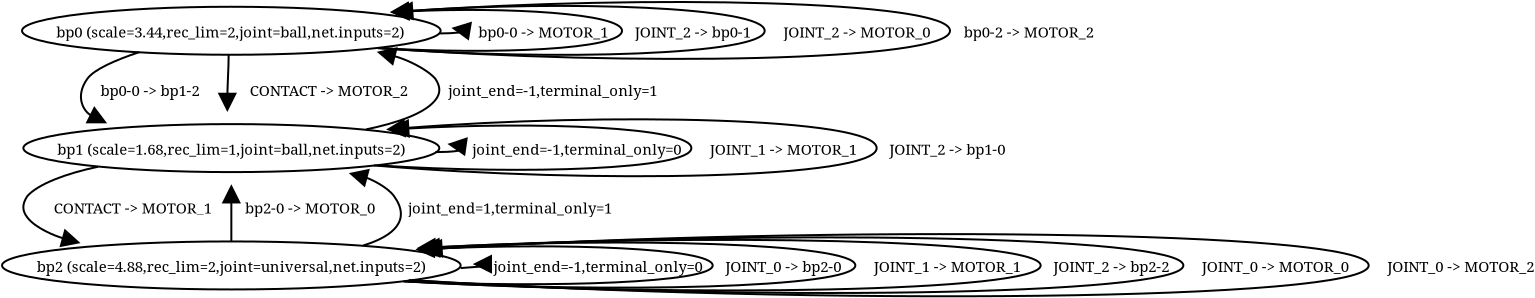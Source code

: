 <?xml version="1.0" encoding="UTF-8"?>
<dia:diagram xmlns:dia="http://www.lysator.liu.se/~alla/dia/">
  <dia:layer name="Background" visible="true">
<dia:group>
    <dia:object type="Standard - Ellipse" version="0" id="1">
      <dia:attribute name="elem_corner">
        <dia:point val="3.4,-0.267"/>
      </dia:attribute>
      <dia:attribute name="elem_width">
        <dia:real val="20.933"/>
      </dia:attribute>
      <dia:attribute name="elem_height">
        <dia:real val="2.4"/>
      </dia:attribute>
      <dia:attribute name="obj_pos">
        <dia:point val="3.4,-0.267"/>
      </dia:attribute>
      <dia:attribute name="obj_bb">
        <dia:rectangle val="3.29,-0.377;24.443,2.243"/>
      </dia:attribute>
      <dia:attribute name="show_background">
        <dia:boolean val="true"/>
      </dia:attribute>
    </dia:object>
    <dia:object type="Standard - Text" version="0" id="0">
      <dia:attribute name="text">
        <dia:composite type="text">
          <dia:attribute name="string">
            <dia:string>#bp0 (scale=3.44,rec_lim=2,joint=ball,net.inputs=2)#</dia:string>
          </dia:attribute>
          <dia:attribute name="font">
            <dia:font name="Times-Roman"/>
          </dia:attribute>
          <dia:attribute name="height">
            <dia:real val="0.933"/>
          </dia:attribute>
          <dia:attribute name="pos">
            <dia:point val="13.867,1.267"/>
          </dia:attribute>
          <dia:attribute name="color">
            <dia:color val="#000000"/>
          </dia:attribute>
          <dia:attribute name="alignment">
            <dia:enum val="1"/>
          </dia:attribute>
        </dia:composite>
      </dia:attribute>
      <dia:attribute name="obj_pos">
        <dia:point val="13.867,1.267"/>
      </dia:attribute>
      <dia:attribute name="obj_bb">
        <dia:rectangle val="4.267,0.867;23.467,1.667"/>
      </dia:attribute>
    </dia:object>
</dia:group>
<dia:group>
    <dia:object type="Standard - Ellipse" version="0" id="2">
      <dia:attribute name="elem_corner">
        <dia:point val="3.467,5.6"/>
      </dia:attribute>
      <dia:attribute name="elem_width">
        <dia:real val="20.8"/>
      </dia:attribute>
      <dia:attribute name="elem_height">
        <dia:real val="2.4"/>
      </dia:attribute>
      <dia:attribute name="obj_pos">
        <dia:point val="3.467,5.6"/>
      </dia:attribute>
      <dia:attribute name="obj_bb">
        <dia:rectangle val="3.357,5.49;24.377,8.11"/>
      </dia:attribute>
      <dia:attribute name="show_background">
        <dia:boolean val="true"/>
      </dia:attribute>
    </dia:object>
    <dia:object type="Standard - Text" version="0" id="0">
      <dia:attribute name="text">
        <dia:composite type="text">
          <dia:attribute name="string">
            <dia:string>#bp1 (scale=1.68,rec_lim=1,joint=ball,net.inputs=2)#</dia:string>
          </dia:attribute>
          <dia:attribute name="font">
            <dia:font name="Times-Roman"/>
          </dia:attribute>
          <dia:attribute name="height">
            <dia:real val="0.933"/>
          </dia:attribute>
          <dia:attribute name="pos">
            <dia:point val="13.867,7.133"/>
          </dia:attribute>
          <dia:attribute name="color">
            <dia:color val="#000000"/>
          </dia:attribute>
          <dia:attribute name="alignment">
            <dia:enum val="1"/>
          </dia:attribute>
        </dia:composite>
      </dia:attribute>
      <dia:attribute name="obj_pos">
        <dia:point val="13.867,7.133"/>
      </dia:attribute>
      <dia:attribute name="obj_bb">
        <dia:rectangle val="4.3,6.733;23.433,7.533"/>
      </dia:attribute>
    </dia:object>
</dia:group>
<dia:group>
    <dia:object type="Standard - Ellipse" version="0" id="3">
      <dia:attribute name="elem_corner">
        <dia:point val="2.4,11.467"/>
      </dia:attribute>
      <dia:attribute name="elem_width">
        <dia:real val="22.933"/>
      </dia:attribute>
      <dia:attribute name="elem_height">
        <dia:real val="2.4"/>
      </dia:attribute>
      <dia:attribute name="obj_pos">
        <dia:point val="2.4,11.467"/>
      </dia:attribute>
      <dia:attribute name="obj_bb">
        <dia:rectangle val="2.29,11.357;25.443,13.977"/>
      </dia:attribute>
      <dia:attribute name="show_background">
        <dia:boolean val="true"/>
      </dia:attribute>
    </dia:object>
    <dia:object type="Standard - Text" version="0" id="0">
      <dia:attribute name="text">
        <dia:composite type="text">
          <dia:attribute name="string">
            <dia:string>#bp2 (scale=4.88,rec_lim=2,joint=universal,net.inputs=2)#</dia:string>
          </dia:attribute>
          <dia:attribute name="font">
            <dia:font name="Times-Roman"/>
          </dia:attribute>
          <dia:attribute name="height">
            <dia:real val="0.933"/>
          </dia:attribute>
          <dia:attribute name="pos">
            <dia:point val="13.867,13"/>
          </dia:attribute>
          <dia:attribute name="color">
            <dia:color val="#000000"/>
          </dia:attribute>
          <dia:attribute name="alignment">
            <dia:enum val="1"/>
          </dia:attribute>
        </dia:composite>
      </dia:attribute>
      <dia:attribute name="obj_pos">
        <dia:point val="13.867,13"/>
      </dia:attribute>
      <dia:attribute name="obj_bb">
        <dia:rectangle val="3.267,12.6;24.467,13.4"/>
      </dia:attribute>
    </dia:object>
</dia:group>
    <dia:object type="Standard - BezierLine" version="0" id="00">
       <dia:attribute name="bez_points">
        <dia:point val="24.267,1.067"/>
        <dia:point val="25.067,1.067"/>
        <dia:point val="25.533,1"/>
        <dia:point val="25.533,0.933"/>
        <dia:point val="25.533,0.867"/>
        <dia:point val="25.333,0.867"/>
        <dia:point val="24.933,0.8"/>
      </dia:attribute>
      <dia:attribute name="line_style">
        <dia:real val="1"/>
      </dia:attribute>
      <dia:attribute name="obj_pos">
        <dia:point val="24.267,1.067"/>
      </dia:attribute>
      <dia:attribute name="obj_bb">
        <dia:rectangle val="24.823,0.69;25.643,1.11"/>
      </dia:attribute>
      <dia:attribute name="end_arrow">
          <dia:enum val="3"/>
      </dia:attribute>
      <dia:attribute name="end_arrow_length">
      	<dia:real val="0.8"/>
      </dia:attribute>
		 <dia:attribute name="end_arrow_width">
			<dia:real val="0.8"/>
      </dia:attribute>
      <dia:attribute name="conn_endpoints">
        <dia:point val="24.267,1.067"/>
        <dia:point val="24.933,0.8"/>
      </dia:attribute>
      <dia:connections>
        <dia:connection handle="0" to="1" connection="7"/>
        <dia:connection handle="6" to="1" connection="2"/>
      </dia:connections>
    </dia:object>
    <dia:object type="Standard - Text" version="0" id="0">
      <dia:attribute name="text">
        <dia:composite type="text">
          <dia:attribute name="string">
            <dia:string>#bp0&#45;0 &#45;&gt; MOTOR_1#</dia:string>
          </dia:attribute>
          <dia:attribute name="font">
            <dia:font name="Times-Roman"/>
          </dia:attribute>
          <dia:attribute name="height">
            <dia:real val="0.933"/>
          </dia:attribute>
          <dia:attribute name="pos">
            <dia:point val="29.467,1.267"/>
          </dia:attribute>
          <dia:attribute name="color">
            <dia:color val="#000000"/>
          </dia:attribute>
          <dia:attribute name="alignment">
            <dia:enum val="1"/>
          </dia:attribute>
        </dia:composite>
      </dia:attribute>
      <dia:attribute name="obj_pos">
        <dia:point val="29.467,1.267"/>
      </dia:attribute>
      <dia:attribute name="obj_bb">
        <dia:rectangle val="25.533,0.867;33.4,1.667"/>
      </dia:attribute>
    </dia:object>
    <dia:object type="Standard - BezierLine" version="0" id="00">
       <dia:attribute name="bez_points">
        <dia:point val="21.2,1.8"/>
        <dia:point val="27.2,2.133"/>
        <dia:point val="33.4,1.867"/>
        <dia:point val="33.4,0.933"/>
        <dia:point val="33.4,0.067"/>
        <dia:point val="27.667,-0.267"/>
        <dia:point val="21.867,2.22e-16"/>
      </dia:attribute>
      <dia:attribute name="line_style">
        <dia:real val="1"/>
      </dia:attribute>
      <dia:attribute name="obj_pos">
        <dia:point val="21.2,1.8"/>
      </dia:attribute>
      <dia:attribute name="obj_bb">
        <dia:rectangle val="21.757,-0.11;33.51,1.977"/>
      </dia:attribute>
      <dia:attribute name="end_arrow">
          <dia:enum val="3"/>
      </dia:attribute>
      <dia:attribute name="end_arrow_length">
      	<dia:real val="0.8"/>
      </dia:attribute>
		 <dia:attribute name="end_arrow_width">
			<dia:real val="0.8"/>
      </dia:attribute>
      <dia:attribute name="conn_endpoints">
        <dia:point val="21.2,1.8"/>
        <dia:point val="21.867,2.22e-16"/>
      </dia:attribute>
      <dia:connections>
        <dia:connection handle="0" to="1" connection="7"/>
        <dia:connection handle="6" to="1" connection="2"/>
      </dia:connections>
    </dia:object>
    <dia:object type="Standard - Text" version="0" id="0">
      <dia:attribute name="text">
        <dia:composite type="text">
          <dia:attribute name="string">
            <dia:string>#JOINT_2 &#45;&gt; bp0&#45;1#</dia:string>
          </dia:attribute>
          <dia:attribute name="font">
            <dia:font name="Times-Roman"/>
          </dia:attribute>
          <dia:attribute name="height">
            <dia:real val="0.933"/>
          </dia:attribute>
          <dia:attribute name="pos">
            <dia:point val="36.933,1.267"/>
          </dia:attribute>
          <dia:attribute name="color">
            <dia:color val="#000000"/>
          </dia:attribute>
          <dia:attribute name="alignment">
            <dia:enum val="1"/>
          </dia:attribute>
        </dia:composite>
      </dia:attribute>
      <dia:attribute name="obj_pos">
        <dia:point val="36.933,1.267"/>
      </dia:attribute>
      <dia:attribute name="obj_bb">
        <dia:rectangle val="33.367,0.867;40.5,1.667"/>
      </dia:attribute>
    </dia:object>
    <dia:object type="Standard - BezierLine" version="0" id="00">
       <dia:attribute name="bez_points">
        <dia:point val="21.2,1.8"/>
        <dia:point val="30.067,2.467"/>
        <dia:point val="40.533,2.133"/>
        <dia:point val="40.533,0.933"/>
        <dia:point val="40.533,-0.267"/>
        <dia:point val="30.6,-0.6"/>
        <dia:point val="21.867,2.22e-16"/>
      </dia:attribute>
      <dia:attribute name="line_style">
        <dia:real val="1"/>
      </dia:attribute>
      <dia:attribute name="obj_pos">
        <dia:point val="21.2,1.8"/>
      </dia:attribute>
      <dia:attribute name="obj_bb">
        <dia:rectangle val="21.757,-0.11;40.643,2.243"/>
      </dia:attribute>
      <dia:attribute name="end_arrow">
          <dia:enum val="3"/>
      </dia:attribute>
      <dia:attribute name="end_arrow_length">
      	<dia:real val="0.8"/>
      </dia:attribute>
		 <dia:attribute name="end_arrow_width">
			<dia:real val="0.8"/>
      </dia:attribute>
      <dia:attribute name="conn_endpoints">
        <dia:point val="21.2,1.8"/>
        <dia:point val="21.867,2.22e-16"/>
      </dia:attribute>
      <dia:connections>
        <dia:connection handle="0" to="1" connection="7"/>
        <dia:connection handle="6" to="1" connection="2"/>
      </dia:connections>
    </dia:object>
    <dia:object type="Standard - Text" version="0" id="0">
      <dia:attribute name="text">
        <dia:composite type="text">
          <dia:attribute name="string">
            <dia:string>#JOINT_2 &#45;&gt; MOTOR_0#</dia:string>
          </dia:attribute>
          <dia:attribute name="font">
            <dia:font name="Times-Roman"/>
          </dia:attribute>
          <dia:attribute name="height">
            <dia:real val="0.933"/>
          </dia:attribute>
          <dia:attribute name="pos">
            <dia:point val="45.133,1.267"/>
          </dia:attribute>
          <dia:attribute name="color">
            <dia:color val="#000000"/>
          </dia:attribute>
          <dia:attribute name="alignment">
            <dia:enum val="1"/>
          </dia:attribute>
        </dia:composite>
      </dia:attribute>
      <dia:attribute name="obj_pos">
        <dia:point val="45.133,1.267"/>
      </dia:attribute>
      <dia:attribute name="obj_bb">
        <dia:rectangle val="40.5,0.867;49.767,1.667"/>
      </dia:attribute>
    </dia:object>
    <dia:object type="Standard - BezierLine" version="0" id="00">
       <dia:attribute name="bez_points">
        <dia:point val="21.4,1.8"/>
        <dia:point val="33.733,2.733"/>
        <dia:point val="49.8,2.467"/>
        <dia:point val="49.8,0.933"/>
        <dia:point val="49.8,-0.6"/>
        <dia:point val="34.333,-0.867"/>
        <dia:point val="22.067,2.22e-16"/>
      </dia:attribute>
      <dia:attribute name="line_style">
        <dia:real val="1"/>
      </dia:attribute>
      <dia:attribute name="obj_pos">
        <dia:point val="21.4,1.8"/>
      </dia:attribute>
      <dia:attribute name="obj_bb">
        <dia:rectangle val="21.957,-0.11;49.91,2.577"/>
      </dia:attribute>
      <dia:attribute name="end_arrow">
          <dia:enum val="3"/>
      </dia:attribute>
      <dia:attribute name="end_arrow_length">
      	<dia:real val="0.8"/>
      </dia:attribute>
		 <dia:attribute name="end_arrow_width">
			<dia:real val="0.8"/>
      </dia:attribute>
      <dia:attribute name="conn_endpoints">
        <dia:point val="21.4,1.8"/>
        <dia:point val="22.067,2.22e-16"/>
      </dia:attribute>
      <dia:connections>
        <dia:connection handle="0" to="1" connection="7"/>
        <dia:connection handle="6" to="1" connection="2"/>
      </dia:connections>
    </dia:object>
    <dia:object type="Standard - Text" version="0" id="0">
      <dia:attribute name="text">
        <dia:composite type="text">
          <dia:attribute name="string">
            <dia:string>#bp0&#45;2 &#45;&gt; MOTOR_2#</dia:string>
          </dia:attribute>
          <dia:attribute name="font">
            <dia:font name="Times-Roman"/>
          </dia:attribute>
          <dia:attribute name="height">
            <dia:real val="0.933"/>
          </dia:attribute>
          <dia:attribute name="pos">
            <dia:point val="53.733,1.267"/>
          </dia:attribute>
          <dia:attribute name="color">
            <dia:color val="#000000"/>
          </dia:attribute>
          <dia:attribute name="alignment">
            <dia:enum val="1"/>
          </dia:attribute>
        </dia:composite>
      </dia:attribute>
      <dia:attribute name="obj_pos">
        <dia:point val="53.733,1.267"/>
      </dia:attribute>
      <dia:attribute name="obj_bb">
        <dia:rectangle val="49.8,0.867;57.667,1.667"/>
      </dia:attribute>
    </dia:object>
    <dia:object type="Standard - BezierLine" version="0" id="00">
       <dia:attribute name="bez_points">
        <dia:point val="9.267,2"/>
        <dia:point val="8.067,2.4"/>
        <dia:point val="7,2.867"/>
        <dia:point val="6.667,3.333"/>
        <dia:point val="6,4.267"/>
        <dia:point val="6.533,5"/>
        <dia:point val="7.6,5.533"/>
      </dia:attribute>
      <dia:attribute name="line_style">
        <dia:real val="1"/>
      </dia:attribute>
      <dia:attribute name="obj_pos">
        <dia:point val="9.267,2"/>
      </dia:attribute>
      <dia:attribute name="obj_bb">
        <dia:rectangle val="5.89,4.157;7.71,5.643"/>
      </dia:attribute>
      <dia:attribute name="end_arrow">
          <dia:enum val="3"/>
      </dia:attribute>
      <dia:attribute name="end_arrow_length">
      	<dia:real val="0.8"/>
      </dia:attribute>
		 <dia:attribute name="end_arrow_width">
			<dia:real val="0.8"/>
      </dia:attribute>
      <dia:attribute name="conn_endpoints">
        <dia:point val="9.267,2"/>
        <dia:point val="7.6,5.533"/>
      </dia:attribute>
      <dia:connections>
        <dia:connection handle="0" to="1" connection="5"/>
        <dia:connection handle="6" to="2" connection="0"/>
      </dia:connections>
    </dia:object>
    <dia:object type="Standard - Text" version="0" id="0">
      <dia:attribute name="text">
        <dia:composite type="text">
          <dia:attribute name="string">
            <dia:string>#bp0&#45;0 &#45;&gt; bp1&#45;2#</dia:string>
          </dia:attribute>
          <dia:attribute name="font">
            <dia:font name="Times-Roman"/>
          </dia:attribute>
          <dia:attribute name="height">
            <dia:real val="0.933"/>
          </dia:attribute>
          <dia:attribute name="pos">
            <dia:point val="9.8,4.2"/>
          </dia:attribute>
          <dia:attribute name="color">
            <dia:color val="#000000"/>
          </dia:attribute>
          <dia:attribute name="alignment">
            <dia:enum val="1"/>
          </dia:attribute>
        </dia:composite>
      </dia:attribute>
      <dia:attribute name="obj_pos">
        <dia:point val="9.8,4.2"/>
      </dia:attribute>
      <dia:attribute name="obj_bb">
        <dia:rectangle val="6.933,3.8;12.667,4.6"/>
      </dia:attribute>
    </dia:object>
    <dia:object type="Standard - BezierLine" version="0" id="00">
       <dia:attribute name="bez_points">
        <dia:point val="13.733,2.133"/>
        <dia:point val="13.733,2.8"/>
        <dia:point val="13.667,3.667"/>
        <dia:point val="13.667,4.4"/>
        <dia:point val="13.667,4.6"/>
        <dia:point val="13.667,4.733"/>
        <dia:point val="13.667,4.933"/>
      </dia:attribute>
      <dia:attribute name="line_style">
        <dia:real val="1"/>
      </dia:attribute>
      <dia:attribute name="obj_pos">
        <dia:point val="13.733,2.133"/>
      </dia:attribute>
      <dia:attribute name="obj_bb">
        <dia:rectangle val="13.557,3.557;13.777,5.043"/>
      </dia:attribute>
      <dia:attribute name="end_arrow">
          <dia:enum val="3"/>
      </dia:attribute>
      <dia:attribute name="end_arrow_length">
      	<dia:real val="0.8"/>
      </dia:attribute>
		 <dia:attribute name="end_arrow_width">
			<dia:real val="0.8"/>
      </dia:attribute>
      <dia:attribute name="conn_endpoints">
        <dia:point val="13.733,2.133"/>
        <dia:point val="13.667,4.933"/>
      </dia:attribute>
      <dia:connections>
        <dia:connection handle="0" to="1" connection="5"/>
        <dia:connection handle="6" to="2" connection="0"/>
      </dia:connections>
    </dia:object>
    <dia:object type="Standard - Text" version="0" id="0">
      <dia:attribute name="text">
        <dia:composite type="text">
          <dia:attribute name="string">
            <dia:string>#CONTACT &#45;&gt; MOTOR_2#</dia:string>
          </dia:attribute>
          <dia:attribute name="font">
            <dia:font name="Times-Roman"/>
          </dia:attribute>
          <dia:attribute name="height">
            <dia:real val="0.933"/>
          </dia:attribute>
          <dia:attribute name="pos">
            <dia:point val="18.733,4.2"/>
          </dia:attribute>
          <dia:attribute name="color">
            <dia:color val="#000000"/>
          </dia:attribute>
          <dia:attribute name="alignment">
            <dia:enum val="1"/>
          </dia:attribute>
        </dia:composite>
      </dia:attribute>
      <dia:attribute name="obj_pos">
        <dia:point val="18.733,4.2"/>
      </dia:attribute>
      <dia:attribute name="obj_bb">
        <dia:rectangle val="13.767,3.8;23.7,4.6"/>
      </dia:attribute>
    </dia:object>
    <dia:object type="Standard - BezierLine" version="0" id="00">
       <dia:attribute name="bez_points">
        <dia:point val="20.6,5.867"/>
        <dia:point val="22.2,5.533"/>
        <dia:point val="23.533,5.067"/>
        <dia:point val="24.067,4.4"/>
        <dia:point val="24.333,4.067"/>
        <dia:point val="24.333,3.733"/>
        <dia:point val="24.067,3.333"/>
        <dia:point val="23.6,2.8"/>
        <dia:point val="22.533,2.333"/>
        <dia:point val="21.2,2"/>
      </dia:attribute>
      <dia:attribute name="obj_pos">
        <dia:point val="20.6,5.867"/>
      </dia:attribute>
      <dia:attribute name="obj_bb">
        <dia:rectangle val="21.09,1.89;24.443,4.177"/>
      </dia:attribute>
      <dia:attribute name="end_arrow">
          <dia:enum val="3"/>
      </dia:attribute>
      <dia:attribute name="end_arrow_length">
      	<dia:real val="0.8"/>
      </dia:attribute>
		 <dia:attribute name="end_arrow_width">
			<dia:real val="0.8"/>
      </dia:attribute>
      <dia:attribute name="conn_endpoints">
        <dia:point val="20.6,5.867"/>
        <dia:point val="21.2,2"/>
      </dia:attribute>
      <dia:connections>
        <dia:connection handle="0" to="2" connection="2"/>
        <dia:connection handle="9" to="1" connection="7"/>
      </dia:connections>
    </dia:object>
    <dia:object type="Standard - Text" version="0" id="0">
      <dia:attribute name="text">
        <dia:composite type="text">
          <dia:attribute name="string">
            <dia:string>#joint_end=&#45;1,terminal_only=1#</dia:string>
          </dia:attribute>
          <dia:attribute name="font">
            <dia:font name="Times-Roman"/>
          </dia:attribute>
          <dia:attribute name="height">
            <dia:real val="0.933"/>
          </dia:attribute>
          <dia:attribute name="pos">
            <dia:point val="29.933,4.2"/>
          </dia:attribute>
          <dia:attribute name="color">
            <dia:color val="#000000"/>
          </dia:attribute>
          <dia:attribute name="alignment">
            <dia:enum val="1"/>
          </dia:attribute>
        </dia:composite>
      </dia:attribute>
      <dia:attribute name="obj_pos">
        <dia:point val="29.933,4.2"/>
      </dia:attribute>
      <dia:attribute name="obj_bb">
        <dia:rectangle val="24.233,3.8;35.633,4.6"/>
      </dia:attribute>
    </dia:object>
    <dia:object type="Standard - BezierLine" version="0" id="00">
       <dia:attribute name="bez_points">
        <dia:point val="24.067,7"/>
        <dia:point val="24.933,7"/>
        <dia:point val="25.467,6.933"/>
        <dia:point val="25.467,6.8"/>
        <dia:point val="25.467,6.733"/>
        <dia:point val="25.2,6.667"/>
        <dia:point val="24.733,6.6"/>
      </dia:attribute>
      <dia:attribute name="obj_pos">
        <dia:point val="24.067,7"/>
      </dia:attribute>
      <dia:attribute name="obj_bb">
        <dia:rectangle val="24.623,6.49;25.577,7.043"/>
      </dia:attribute>
      <dia:attribute name="end_arrow">
          <dia:enum val="3"/>
      </dia:attribute>
      <dia:attribute name="end_arrow_length">
      	<dia:real val="0.8"/>
      </dia:attribute>
		 <dia:attribute name="end_arrow_width">
			<dia:real val="0.8"/>
      </dia:attribute>
      <dia:attribute name="conn_endpoints">
        <dia:point val="24.067,7"/>
        <dia:point val="24.733,6.6"/>
      </dia:attribute>
      <dia:connections>
        <dia:connection handle="0" to="2" connection="7"/>
        <dia:connection handle="6" to="2" connection="2"/>
      </dia:connections>
    </dia:object>
    <dia:object type="Standard - Text" version="0" id="0">
      <dia:attribute name="text">
        <dia:composite type="text">
          <dia:attribute name="string">
            <dia:string>#joint_end=&#45;1,terminal_only=0#</dia:string>
          </dia:attribute>
          <dia:attribute name="font">
            <dia:font name="Times-Roman"/>
          </dia:attribute>
          <dia:attribute name="height">
            <dia:real val="0.933"/>
          </dia:attribute>
          <dia:attribute name="pos">
            <dia:point val="31.133,7.133"/>
          </dia:attribute>
          <dia:attribute name="color">
            <dia:color val="#000000"/>
          </dia:attribute>
          <dia:attribute name="alignment">
            <dia:enum val="1"/>
          </dia:attribute>
        </dia:composite>
      </dia:attribute>
      <dia:attribute name="obj_pos">
        <dia:point val="31.133,7.133"/>
      </dia:attribute>
      <dia:attribute name="obj_bb">
        <dia:rectangle val="25.433,6.733;36.833,7.533"/>
      </dia:attribute>
    </dia:object>
    <dia:object type="Standard - BezierLine" version="0" id="00">
       <dia:attribute name="bez_points">
        <dia:point val="21.2,7.667"/>
        <dia:point val="28.6,8.133"/>
        <dia:point val="36.867,7.867"/>
        <dia:point val="36.867,6.8"/>
        <dia:point val="36.867,5.733"/>
        <dia:point val="29.067,5.467"/>
        <dia:point val="21.867,5.867"/>
      </dia:attribute>
      <dia:attribute name="line_style">
        <dia:real val="1"/>
      </dia:attribute>
      <dia:attribute name="obj_pos">
        <dia:point val="21.2,7.667"/>
      </dia:attribute>
      <dia:attribute name="obj_bb">
        <dia:rectangle val="21.757,5.757;36.977,7.977"/>
      </dia:attribute>
      <dia:attribute name="end_arrow">
          <dia:enum val="3"/>
      </dia:attribute>
      <dia:attribute name="end_arrow_length">
      	<dia:real val="0.8"/>
      </dia:attribute>
		 <dia:attribute name="end_arrow_width">
			<dia:real val="0.8"/>
      </dia:attribute>
      <dia:attribute name="conn_endpoints">
        <dia:point val="21.2,7.667"/>
        <dia:point val="21.867,5.867"/>
      </dia:attribute>
      <dia:connections>
        <dia:connection handle="0" to="2" connection="7"/>
        <dia:connection handle="6" to="2" connection="2"/>
      </dia:connections>
    </dia:object>
    <dia:object type="Standard - Text" version="0" id="0">
      <dia:attribute name="text">
        <dia:composite type="text">
          <dia:attribute name="string">
            <dia:string>#JOINT_1 &#45;&gt; MOTOR_1#</dia:string>
          </dia:attribute>
          <dia:attribute name="font">
            <dia:font name="Times-Roman"/>
          </dia:attribute>
          <dia:attribute name="height">
            <dia:real val="0.933"/>
          </dia:attribute>
          <dia:attribute name="pos">
            <dia:point val="41.467,7.133"/>
          </dia:attribute>
          <dia:attribute name="color">
            <dia:color val="#000000"/>
          </dia:attribute>
          <dia:attribute name="alignment">
            <dia:enum val="1"/>
          </dia:attribute>
        </dia:composite>
      </dia:attribute>
      <dia:attribute name="obj_pos">
        <dia:point val="41.467,7.133"/>
      </dia:attribute>
      <dia:attribute name="obj_bb">
        <dia:rectangle val="36.833,6.733;46.1,7.533"/>
      </dia:attribute>
    </dia:object>
    <dia:object type="Standard - BezierLine" version="0" id="00">
       <dia:attribute name="bez_points">
        <dia:point val="21,7.667"/>
        <dia:point val="32.067,8.6"/>
        <dia:point val="46.133,8.333"/>
        <dia:point val="46.133,6.8"/>
        <dia:point val="46.133,5.267"/>
        <dia:point val="32.667,5"/>
        <dia:point val="21.667,5.867"/>
      </dia:attribute>
      <dia:attribute name="line_style">
        <dia:real val="1"/>
      </dia:attribute>
      <dia:attribute name="obj_pos">
        <dia:point val="21,7.667"/>
      </dia:attribute>
      <dia:attribute name="obj_bb">
        <dia:rectangle val="21.557,5.757;46.243,8.443"/>
      </dia:attribute>
      <dia:attribute name="end_arrow">
          <dia:enum val="3"/>
      </dia:attribute>
      <dia:attribute name="end_arrow_length">
      	<dia:real val="0.8"/>
      </dia:attribute>
		 <dia:attribute name="end_arrow_width">
			<dia:real val="0.8"/>
      </dia:attribute>
      <dia:attribute name="conn_endpoints">
        <dia:point val="21,7.667"/>
        <dia:point val="21.667,5.867"/>
      </dia:attribute>
      <dia:connections>
        <dia:connection handle="0" to="2" connection="7"/>
        <dia:connection handle="6" to="2" connection="2"/>
      </dia:connections>
    </dia:object>
    <dia:object type="Standard - Text" version="0" id="0">
      <dia:attribute name="text">
        <dia:composite type="text">
          <dia:attribute name="string">
            <dia:string>#JOINT_2 &#45;&gt; bp1&#45;0#</dia:string>
          </dia:attribute>
          <dia:attribute name="font">
            <dia:font name="Times-Roman"/>
          </dia:attribute>
          <dia:attribute name="height">
            <dia:real val="0.933"/>
          </dia:attribute>
          <dia:attribute name="pos">
            <dia:point val="49.667,7.133"/>
          </dia:attribute>
          <dia:attribute name="color">
            <dia:color val="#000000"/>
          </dia:attribute>
          <dia:attribute name="alignment">
            <dia:enum val="1"/>
          </dia:attribute>
        </dia:composite>
      </dia:attribute>
      <dia:attribute name="obj_pos">
        <dia:point val="49.667,7.133"/>
      </dia:attribute>
      <dia:attribute name="obj_bb">
        <dia:rectangle val="46.1,6.733;53.233,7.533"/>
      </dia:attribute>
    </dia:object>
    <dia:object type="Standard - BezierLine" version="0" id="00">
       <dia:attribute name="bez_points">
        <dia:point val="7.2,7.733"/>
        <dia:point val="5.6,8.067"/>
        <dia:point val="4.2,8.6"/>
        <dia:point val="3.667,9.2"/>
        <dia:point val="3.4,9.6"/>
        <dia:point val="3.4,9.933"/>
        <dia:point val="3.667,10.267"/>
        <dia:point val="4.067,10.8"/>
        <dia:point val="5.067,11.2"/>
        <dia:point val="6.267,11.533"/>
      </dia:attribute>
      <dia:attribute name="line_style">
        <dia:real val="1"/>
      </dia:attribute>
      <dia:attribute name="obj_pos">
        <dia:point val="7.2,7.733"/>
      </dia:attribute>
      <dia:attribute name="obj_bb">
        <dia:rectangle val="3.29,9.49;6.377,11.643"/>
      </dia:attribute>
      <dia:attribute name="end_arrow">
          <dia:enum val="3"/>
      </dia:attribute>
      <dia:attribute name="end_arrow_length">
      	<dia:real val="0.8"/>
      </dia:attribute>
		 <dia:attribute name="end_arrow_width">
			<dia:real val="0.8"/>
      </dia:attribute>
      <dia:attribute name="conn_endpoints">
        <dia:point val="7.2,7.733"/>
        <dia:point val="6.267,11.533"/>
      </dia:attribute>
      <dia:connections>
        <dia:connection handle="0" to="2" connection="5"/>
        <dia:connection handle="9" to="3" connection="0"/>
      </dia:connections>
    </dia:object>
    <dia:object type="Standard - Text" version="0" id="0">
      <dia:attribute name="text">
        <dia:composite type="text">
          <dia:attribute name="string">
            <dia:string>#CONTACT &#45;&gt; MOTOR_1#</dia:string>
          </dia:attribute>
          <dia:attribute name="font">
            <dia:font name="Times-Roman"/>
          </dia:attribute>
          <dia:attribute name="height">
            <dia:real val="0.933"/>
          </dia:attribute>
          <dia:attribute name="pos">
            <dia:point val="8.933,10.067"/>
          </dia:attribute>
          <dia:attribute name="color">
            <dia:color val="#000000"/>
          </dia:attribute>
          <dia:attribute name="alignment">
            <dia:enum val="1"/>
          </dia:attribute>
        </dia:composite>
      </dia:attribute>
      <dia:attribute name="obj_pos">
        <dia:point val="8.933,10.067"/>
      </dia:attribute>
      <dia:attribute name="obj_bb">
        <dia:rectangle val="3.967,9.667;13.9,10.467"/>
      </dia:attribute>
    </dia:object>
    <dia:object type="Standard - BezierLine" version="0" id="00">
       <dia:attribute name="bez_points">
        <dia:point val="13.867,11.467"/>
        <dia:point val="13.867,10.667"/>
        <dia:point val="13.867,9.6"/>
        <dia:point val="13.867,8.667"/>
      </dia:attribute>
      <dia:attribute name="line_style">
        <dia:real val="1"/>
      </dia:attribute>
      <dia:attribute name="obj_pos">
        <dia:point val="13.867,11.467"/>
      </dia:attribute>
      <dia:attribute name="obj_bb">
        <dia:rectangle val="13.757,8.557;13.977,11.577"/>
      </dia:attribute>
      <dia:attribute name="end_arrow">
          <dia:enum val="3"/>
      </dia:attribute>
      <dia:attribute name="end_arrow_length">
      	<dia:real val="0.8"/>
      </dia:attribute>
		 <dia:attribute name="end_arrow_width">
			<dia:real val="0.8"/>
      </dia:attribute>
      <dia:attribute name="conn_endpoints">
        <dia:point val="13.867,11.467"/>
        <dia:point val="13.867,8.667"/>
      </dia:attribute>
      <dia:connections>
        <dia:connection handle="0" to="3" connection="1"/>
        <dia:connection handle="3" to="2" connection="6"/>
      </dia:connections>
    </dia:object>
    <dia:object type="Standard - Text" version="0" id="0">
      <dia:attribute name="text">
        <dia:composite type="text">
          <dia:attribute name="string">
            <dia:string>#bp2&#45;0 &#45;&gt; MOTOR_0#</dia:string>
          </dia:attribute>
          <dia:attribute name="font">
            <dia:font name="Times-Roman"/>
          </dia:attribute>
          <dia:attribute name="height">
            <dia:real val="0.933"/>
          </dia:attribute>
          <dia:attribute name="pos">
            <dia:point val="17.8,10.067"/>
          </dia:attribute>
          <dia:attribute name="color">
            <dia:color val="#000000"/>
          </dia:attribute>
          <dia:attribute name="alignment">
            <dia:enum val="1"/>
          </dia:attribute>
        </dia:composite>
      </dia:attribute>
      <dia:attribute name="obj_pos">
        <dia:point val="17.8,10.067"/>
      </dia:attribute>
      <dia:attribute name="obj_bb">
        <dia:rectangle val="13.867,9.667;21.733,10.467"/>
      </dia:attribute>
    </dia:object>
    <dia:object type="Standard - BezierLine" version="0" id="00">
       <dia:attribute name="bez_points">
        <dia:point val="20.467,11.667"/>
        <dia:point val="22,11.2"/>
        <dia:point val="22.867,10.4"/>
        <dia:point val="22,9.2"/>
        <dia:point val="21.667,8.733"/>
        <dia:point val="20.8,8.333"/>
        <dia:point val="19.8,8.067"/>
      </dia:attribute>
      <dia:attribute name="obj_pos">
        <dia:point val="20.467,11.667"/>
      </dia:attribute>
      <dia:attribute name="obj_bb">
        <dia:rectangle val="19.69,7.957;22.977,10.51"/>
      </dia:attribute>
      <dia:attribute name="end_arrow">
          <dia:enum val="3"/>
      </dia:attribute>
      <dia:attribute name="end_arrow_length">
      	<dia:real val="0.8"/>
      </dia:attribute>
		 <dia:attribute name="end_arrow_width">
			<dia:real val="0.8"/>
      </dia:attribute>
      <dia:attribute name="conn_endpoints">
        <dia:point val="20.467,11.667"/>
        <dia:point val="19.8,8.067"/>
      </dia:attribute>
      <dia:connections>
        <dia:connection handle="0" to="3" connection="2"/>
        <dia:connection handle="6" to="2" connection="7"/>
      </dia:connections>
    </dia:object>
    <dia:object type="Standard - Text" version="0" id="0">
      <dia:attribute name="text">
        <dia:composite type="text">
          <dia:attribute name="string">
            <dia:string>#joint_end=1,terminal_only=1#</dia:string>
          </dia:attribute>
          <dia:attribute name="font">
            <dia:font name="Times-Roman"/>
          </dia:attribute>
          <dia:attribute name="height">
            <dia:real val="0.933"/>
          </dia:attribute>
          <dia:attribute name="pos">
            <dia:point val="27.8,10.067"/>
          </dia:attribute>
          <dia:attribute name="color">
            <dia:color val="#000000"/>
          </dia:attribute>
          <dia:attribute name="alignment">
            <dia:enum val="1"/>
          </dia:attribute>
        </dia:composite>
      </dia:attribute>
      <dia:attribute name="obj_pos">
        <dia:point val="27.8,10.067"/>
      </dia:attribute>
      <dia:attribute name="obj_bb">
        <dia:rectangle val="22.267,9.667;33.333,10.467"/>
      </dia:attribute>
    </dia:object>
    <dia:object type="Standard - BezierLine" version="0" id="00">
       <dia:attribute name="bez_points">
        <dia:point val="25.333,12.8"/>
        <dia:point val="26.067,12.733"/>
        <dia:point val="26.533,12.733"/>
        <dia:point val="26.533,12.667"/>
        <dia:point val="26.533,12.6"/>
        <dia:point val="26.333,12.6"/>
        <dia:point val="26,12.6"/>
      </dia:attribute>
      <dia:attribute name="obj_pos">
        <dia:point val="25.333,12.8"/>
      </dia:attribute>
      <dia:attribute name="obj_bb">
        <dia:rectangle val="25.89,12.49;26.643,12.843"/>
      </dia:attribute>
      <dia:attribute name="end_arrow">
          <dia:enum val="3"/>
      </dia:attribute>
      <dia:attribute name="end_arrow_length">
      	<dia:real val="0.8"/>
      </dia:attribute>
		 <dia:attribute name="end_arrow_width">
			<dia:real val="0.8"/>
      </dia:attribute>
      <dia:attribute name="conn_endpoints">
        <dia:point val="25.333,12.8"/>
        <dia:point val="26,12.6"/>
      </dia:attribute>
      <dia:connections>
        <dia:connection handle="0" to="3" connection="7"/>
        <dia:connection handle="6" to="3" connection="2"/>
      </dia:connections>
    </dia:object>
    <dia:object type="Standard - Text" version="0" id="0">
      <dia:attribute name="text">
        <dia:composite type="text">
          <dia:attribute name="string">
            <dia:string>#joint_end=&#45;1,terminal_only=0#</dia:string>
          </dia:attribute>
          <dia:attribute name="font">
            <dia:font name="Times-Roman"/>
          </dia:attribute>
          <dia:attribute name="height">
            <dia:real val="0.933"/>
          </dia:attribute>
          <dia:attribute name="pos">
            <dia:point val="32.2,13"/>
          </dia:attribute>
          <dia:attribute name="color">
            <dia:color val="#000000"/>
          </dia:attribute>
          <dia:attribute name="alignment">
            <dia:enum val="1"/>
          </dia:attribute>
        </dia:composite>
      </dia:attribute>
      <dia:attribute name="obj_pos">
        <dia:point val="32.2,13"/>
      </dia:attribute>
      <dia:attribute name="obj_bb">
        <dia:rectangle val="26.5,12.6;37.9,13.4"/>
      </dia:attribute>
    </dia:object>
    <dia:object type="Standard - BezierLine" version="0" id="00">
       <dia:attribute name="bez_points">
        <dia:point val="22.467,13.467"/>
        <dia:point val="30,13.8"/>
        <dia:point val="37.933,13.533"/>
        <dia:point val="37.933,12.667"/>
        <dia:point val="37.933,11.8"/>
        <dia:point val="30.467,11.533"/>
        <dia:point val="23.133,11.867"/>
      </dia:attribute>
      <dia:attribute name="line_style">
        <dia:real val="1"/>
      </dia:attribute>
      <dia:attribute name="obj_pos">
        <dia:point val="22.467,13.467"/>
      </dia:attribute>
      <dia:attribute name="obj_bb">
        <dia:rectangle val="23.023,11.757;38.043,13.643"/>
      </dia:attribute>
      <dia:attribute name="end_arrow">
          <dia:enum val="3"/>
      </dia:attribute>
      <dia:attribute name="end_arrow_length">
      	<dia:real val="0.8"/>
      </dia:attribute>
		 <dia:attribute name="end_arrow_width">
			<dia:real val="0.8"/>
      </dia:attribute>
      <dia:attribute name="conn_endpoints">
        <dia:point val="22.467,13.467"/>
        <dia:point val="23.133,11.867"/>
      </dia:attribute>
      <dia:connections>
        <dia:connection handle="0" to="3" connection="7"/>
        <dia:connection handle="6" to="3" connection="2"/>
      </dia:connections>
    </dia:object>
    <dia:object type="Standard - Text" version="0" id="0">
      <dia:attribute name="text">
        <dia:composite type="text">
          <dia:attribute name="string">
            <dia:string>#JOINT_0 &#45;&gt; bp2&#45;0#</dia:string>
          </dia:attribute>
          <dia:attribute name="font">
            <dia:font name="Times-Roman"/>
          </dia:attribute>
          <dia:attribute name="height">
            <dia:real val="0.933"/>
          </dia:attribute>
          <dia:attribute name="pos">
            <dia:point val="41.467,13"/>
          </dia:attribute>
          <dia:attribute name="color">
            <dia:color val="#000000"/>
          </dia:attribute>
          <dia:attribute name="alignment">
            <dia:enum val="1"/>
          </dia:attribute>
        </dia:composite>
      </dia:attribute>
      <dia:attribute name="obj_pos">
        <dia:point val="41.467,13"/>
      </dia:attribute>
      <dia:attribute name="obj_bb">
        <dia:rectangle val="37.9,12.6;45.033,13.4"/>
      </dia:attribute>
    </dia:object>
    <dia:object type="Standard - BezierLine" version="0" id="00">
       <dia:attribute name="bez_points">
        <dia:point val="22.533,13.467"/>
        <dia:point val="32.867,14.067"/>
        <dia:point val="45.067,13.8"/>
        <dia:point val="45.067,12.667"/>
        <dia:point val="45.067,11.533"/>
        <dia:point val="33.4,11.267"/>
        <dia:point val="23.2,11.8"/>
      </dia:attribute>
      <dia:attribute name="line_style">
        <dia:real val="1"/>
      </dia:attribute>
      <dia:attribute name="obj_pos">
        <dia:point val="22.533,13.467"/>
      </dia:attribute>
      <dia:attribute name="obj_bb">
        <dia:rectangle val="23.09,11.69;45.177,13.91"/>
      </dia:attribute>
      <dia:attribute name="end_arrow">
          <dia:enum val="3"/>
      </dia:attribute>
      <dia:attribute name="end_arrow_length">
      	<dia:real val="0.8"/>
      </dia:attribute>
		 <dia:attribute name="end_arrow_width">
			<dia:real val="0.8"/>
      </dia:attribute>
      <dia:attribute name="conn_endpoints">
        <dia:point val="22.533,13.467"/>
        <dia:point val="23.2,11.8"/>
      </dia:attribute>
      <dia:connections>
        <dia:connection handle="0" to="3" connection="7"/>
        <dia:connection handle="6" to="3" connection="2"/>
      </dia:connections>
    </dia:object>
    <dia:object type="Standard - Text" version="0" id="0">
      <dia:attribute name="text">
        <dia:composite type="text">
          <dia:attribute name="string">
            <dia:string>#JOINT_1 &#45;&gt; MOTOR_1#</dia:string>
          </dia:attribute>
          <dia:attribute name="font">
            <dia:font name="Times-Roman"/>
          </dia:attribute>
          <dia:attribute name="height">
            <dia:real val="0.933"/>
          </dia:attribute>
          <dia:attribute name="pos">
            <dia:point val="49.667,13"/>
          </dia:attribute>
          <dia:attribute name="color">
            <dia:color val="#000000"/>
          </dia:attribute>
          <dia:attribute name="alignment">
            <dia:enum val="1"/>
          </dia:attribute>
        </dia:composite>
      </dia:attribute>
      <dia:attribute name="obj_pos">
        <dia:point val="49.667,13"/>
      </dia:attribute>
      <dia:attribute name="obj_bb">
        <dia:rectangle val="45.033,12.6;54.3,13.4"/>
      </dia:attribute>
    </dia:object>
    <dia:object type="Standard - BezierLine" version="0" id="00">
       <dia:attribute name="bez_points">
        <dia:point val="22.733,13.467"/>
        <dia:point val="36.6,14.267"/>
        <dia:point val="54.333,14"/>
        <dia:point val="54.333,12.667"/>
        <dia:point val="54.333,11.333"/>
        <dia:point val="37.2,11.067"/>
        <dia:point val="23.4,11.8"/>
      </dia:attribute>
      <dia:attribute name="line_style">
        <dia:real val="1"/>
      </dia:attribute>
      <dia:attribute name="obj_pos">
        <dia:point val="22.733,13.467"/>
      </dia:attribute>
      <dia:attribute name="obj_bb">
        <dia:rectangle val="23.29,11.69;54.443,14.11"/>
      </dia:attribute>
      <dia:attribute name="end_arrow">
          <dia:enum val="3"/>
      </dia:attribute>
      <dia:attribute name="end_arrow_length">
      	<dia:real val="0.8"/>
      </dia:attribute>
		 <dia:attribute name="end_arrow_width">
			<dia:real val="0.8"/>
      </dia:attribute>
      <dia:attribute name="conn_endpoints">
        <dia:point val="22.733,13.467"/>
        <dia:point val="23.4,11.8"/>
      </dia:attribute>
      <dia:connections>
        <dia:connection handle="0" to="3" connection="7"/>
        <dia:connection handle="6" to="3" connection="2"/>
      </dia:connections>
    </dia:object>
    <dia:object type="Standard - Text" version="0" id="0">
      <dia:attribute name="text">
        <dia:composite type="text">
          <dia:attribute name="string">
            <dia:string>#JOINT_2 &#45;&gt; bp2&#45;2#</dia:string>
          </dia:attribute>
          <dia:attribute name="font">
            <dia:font name="Times-Roman"/>
          </dia:attribute>
          <dia:attribute name="height">
            <dia:real val="0.933"/>
          </dia:attribute>
          <dia:attribute name="pos">
            <dia:point val="57.867,13"/>
          </dia:attribute>
          <dia:attribute name="color">
            <dia:color val="#000000"/>
          </dia:attribute>
          <dia:attribute name="alignment">
            <dia:enum val="1"/>
          </dia:attribute>
        </dia:composite>
      </dia:attribute>
      <dia:attribute name="obj_pos">
        <dia:point val="57.867,13"/>
      </dia:attribute>
      <dia:attribute name="obj_bb">
        <dia:rectangle val="54.3,12.6;61.433,13.4"/>
      </dia:attribute>
    </dia:object>
    <dia:object type="Standard - BezierLine" version="0" id="00">
       <dia:attribute name="bez_points">
        <dia:point val="22.733,13.4"/>
        <dia:point val="39.267,14.467"/>
        <dia:point val="61.467,14.2"/>
        <dia:point val="61.467,12.667"/>
        <dia:point val="61.467,11.133"/>
        <dia:point val="39.867,10.867"/>
        <dia:point val="23.4,11.867"/>
      </dia:attribute>
      <dia:attribute name="line_style">
        <dia:real val="1"/>
      </dia:attribute>
      <dia:attribute name="obj_pos">
        <dia:point val="22.733,13.4"/>
      </dia:attribute>
      <dia:attribute name="obj_bb">
        <dia:rectangle val="23.29,11.757;61.577,14.31"/>
      </dia:attribute>
      <dia:attribute name="end_arrow">
          <dia:enum val="3"/>
      </dia:attribute>
      <dia:attribute name="end_arrow_length">
      	<dia:real val="0.8"/>
      </dia:attribute>
		 <dia:attribute name="end_arrow_width">
			<dia:real val="0.8"/>
      </dia:attribute>
      <dia:attribute name="conn_endpoints">
        <dia:point val="22.733,13.4"/>
        <dia:point val="23.4,11.867"/>
      </dia:attribute>
      <dia:connections>
        <dia:connection handle="0" to="3" connection="7"/>
        <dia:connection handle="6" to="3" connection="2"/>
      </dia:connections>
    </dia:object>
    <dia:object type="Standard - Text" version="0" id="0">
      <dia:attribute name="text">
        <dia:composite type="text">
          <dia:attribute name="string">
            <dia:string>#JOINT_0 &#45;&gt; MOTOR_0#</dia:string>
          </dia:attribute>
          <dia:attribute name="font">
            <dia:font name="Times-Roman"/>
          </dia:attribute>
          <dia:attribute name="height">
            <dia:real val="0.933"/>
          </dia:attribute>
          <dia:attribute name="pos">
            <dia:point val="66.067,13"/>
          </dia:attribute>
          <dia:attribute name="color">
            <dia:color val="#000000"/>
          </dia:attribute>
          <dia:attribute name="alignment">
            <dia:enum val="1"/>
          </dia:attribute>
        </dia:composite>
      </dia:attribute>
      <dia:attribute name="obj_pos">
        <dia:point val="66.067,13"/>
      </dia:attribute>
      <dia:attribute name="obj_bb">
        <dia:rectangle val="61.433,12.6;70.7,13.4"/>
      </dia:attribute>
    </dia:object>
    <dia:object type="Standard - BezierLine" version="0" id="00">
       <dia:attribute name="bez_points">
        <dia:point val="22.867,13.4"/>
        <dia:point val="42.733,14.667"/>
        <dia:point val="70.733,14.467"/>
        <dia:point val="70.733,12.667"/>
        <dia:point val="70.733,10.867"/>
        <dia:point val="43.333,10.667"/>
        <dia:point val="23.533,11.867"/>
      </dia:attribute>
      <dia:attribute name="line_style">
        <dia:real val="1"/>
      </dia:attribute>
      <dia:attribute name="obj_pos">
        <dia:point val="22.867,13.4"/>
      </dia:attribute>
      <dia:attribute name="obj_bb">
        <dia:rectangle val="23.423,11.757;70.843,14.577"/>
      </dia:attribute>
      <dia:attribute name="end_arrow">
          <dia:enum val="3"/>
      </dia:attribute>
      <dia:attribute name="end_arrow_length">
      	<dia:real val="0.8"/>
      </dia:attribute>
		 <dia:attribute name="end_arrow_width">
			<dia:real val="0.8"/>
      </dia:attribute>
      <dia:attribute name="conn_endpoints">
        <dia:point val="22.867,13.4"/>
        <dia:point val="23.533,11.867"/>
      </dia:attribute>
      <dia:connections>
        <dia:connection handle="0" to="3" connection="7"/>
        <dia:connection handle="6" to="3" connection="2"/>
      </dia:connections>
    </dia:object>
    <dia:object type="Standard - Text" version="0" id="0">
      <dia:attribute name="text">
        <dia:composite type="text">
          <dia:attribute name="string">
            <dia:string>#JOINT_0 &#45;&gt; MOTOR_2#</dia:string>
          </dia:attribute>
          <dia:attribute name="font">
            <dia:font name="Times-Roman"/>
          </dia:attribute>
          <dia:attribute name="height">
            <dia:real val="0.933"/>
          </dia:attribute>
          <dia:attribute name="pos">
            <dia:point val="75.333,13"/>
          </dia:attribute>
          <dia:attribute name="color">
            <dia:color val="#000000"/>
          </dia:attribute>
          <dia:attribute name="alignment">
            <dia:enum val="1"/>
          </dia:attribute>
        </dia:composite>
      </dia:attribute>
      <dia:attribute name="obj_pos">
        <dia:point val="75.333,13"/>
      </dia:attribute>
      <dia:attribute name="obj_bb">
        <dia:rectangle val="70.7,12.6;79.967,13.4"/>
      </dia:attribute>
    </dia:object>
  </dia:layer>
</dia:diagram>

